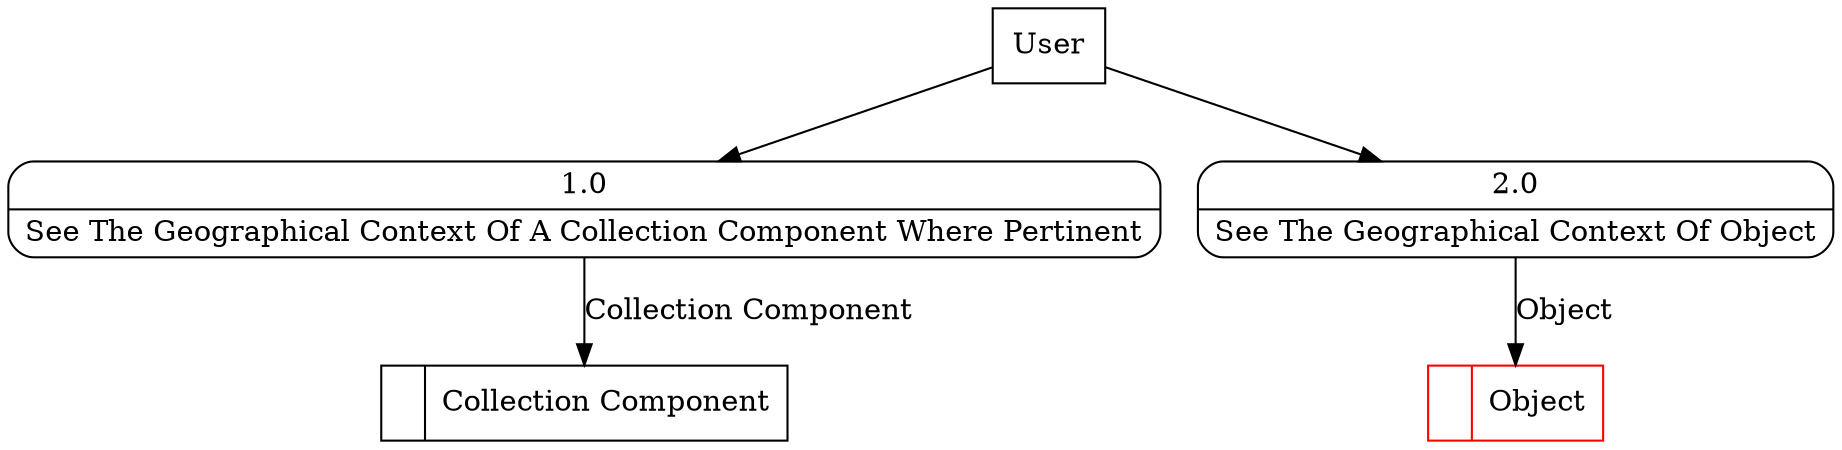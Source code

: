 digraph dfd2{ 
node[shape=record]
200 [label="<f0>  |<f1> Object " color=red];
201 [label="<f0>  |<f1> Collection Component " ];
202 [label="User" shape=box];
203 [label="{<f0> 1.0|<f1> See The Geographical Context Of A Collection Component Where Pertinent }" shape=Mrecord];
204 [label="{<f0> 2.0|<f1> See The Geographical Context Of Object }" shape=Mrecord];
202 -> 203
202 -> 204
203 -> 201 [label="Collection Component"]
204 -> 200 [label="Object"]
}